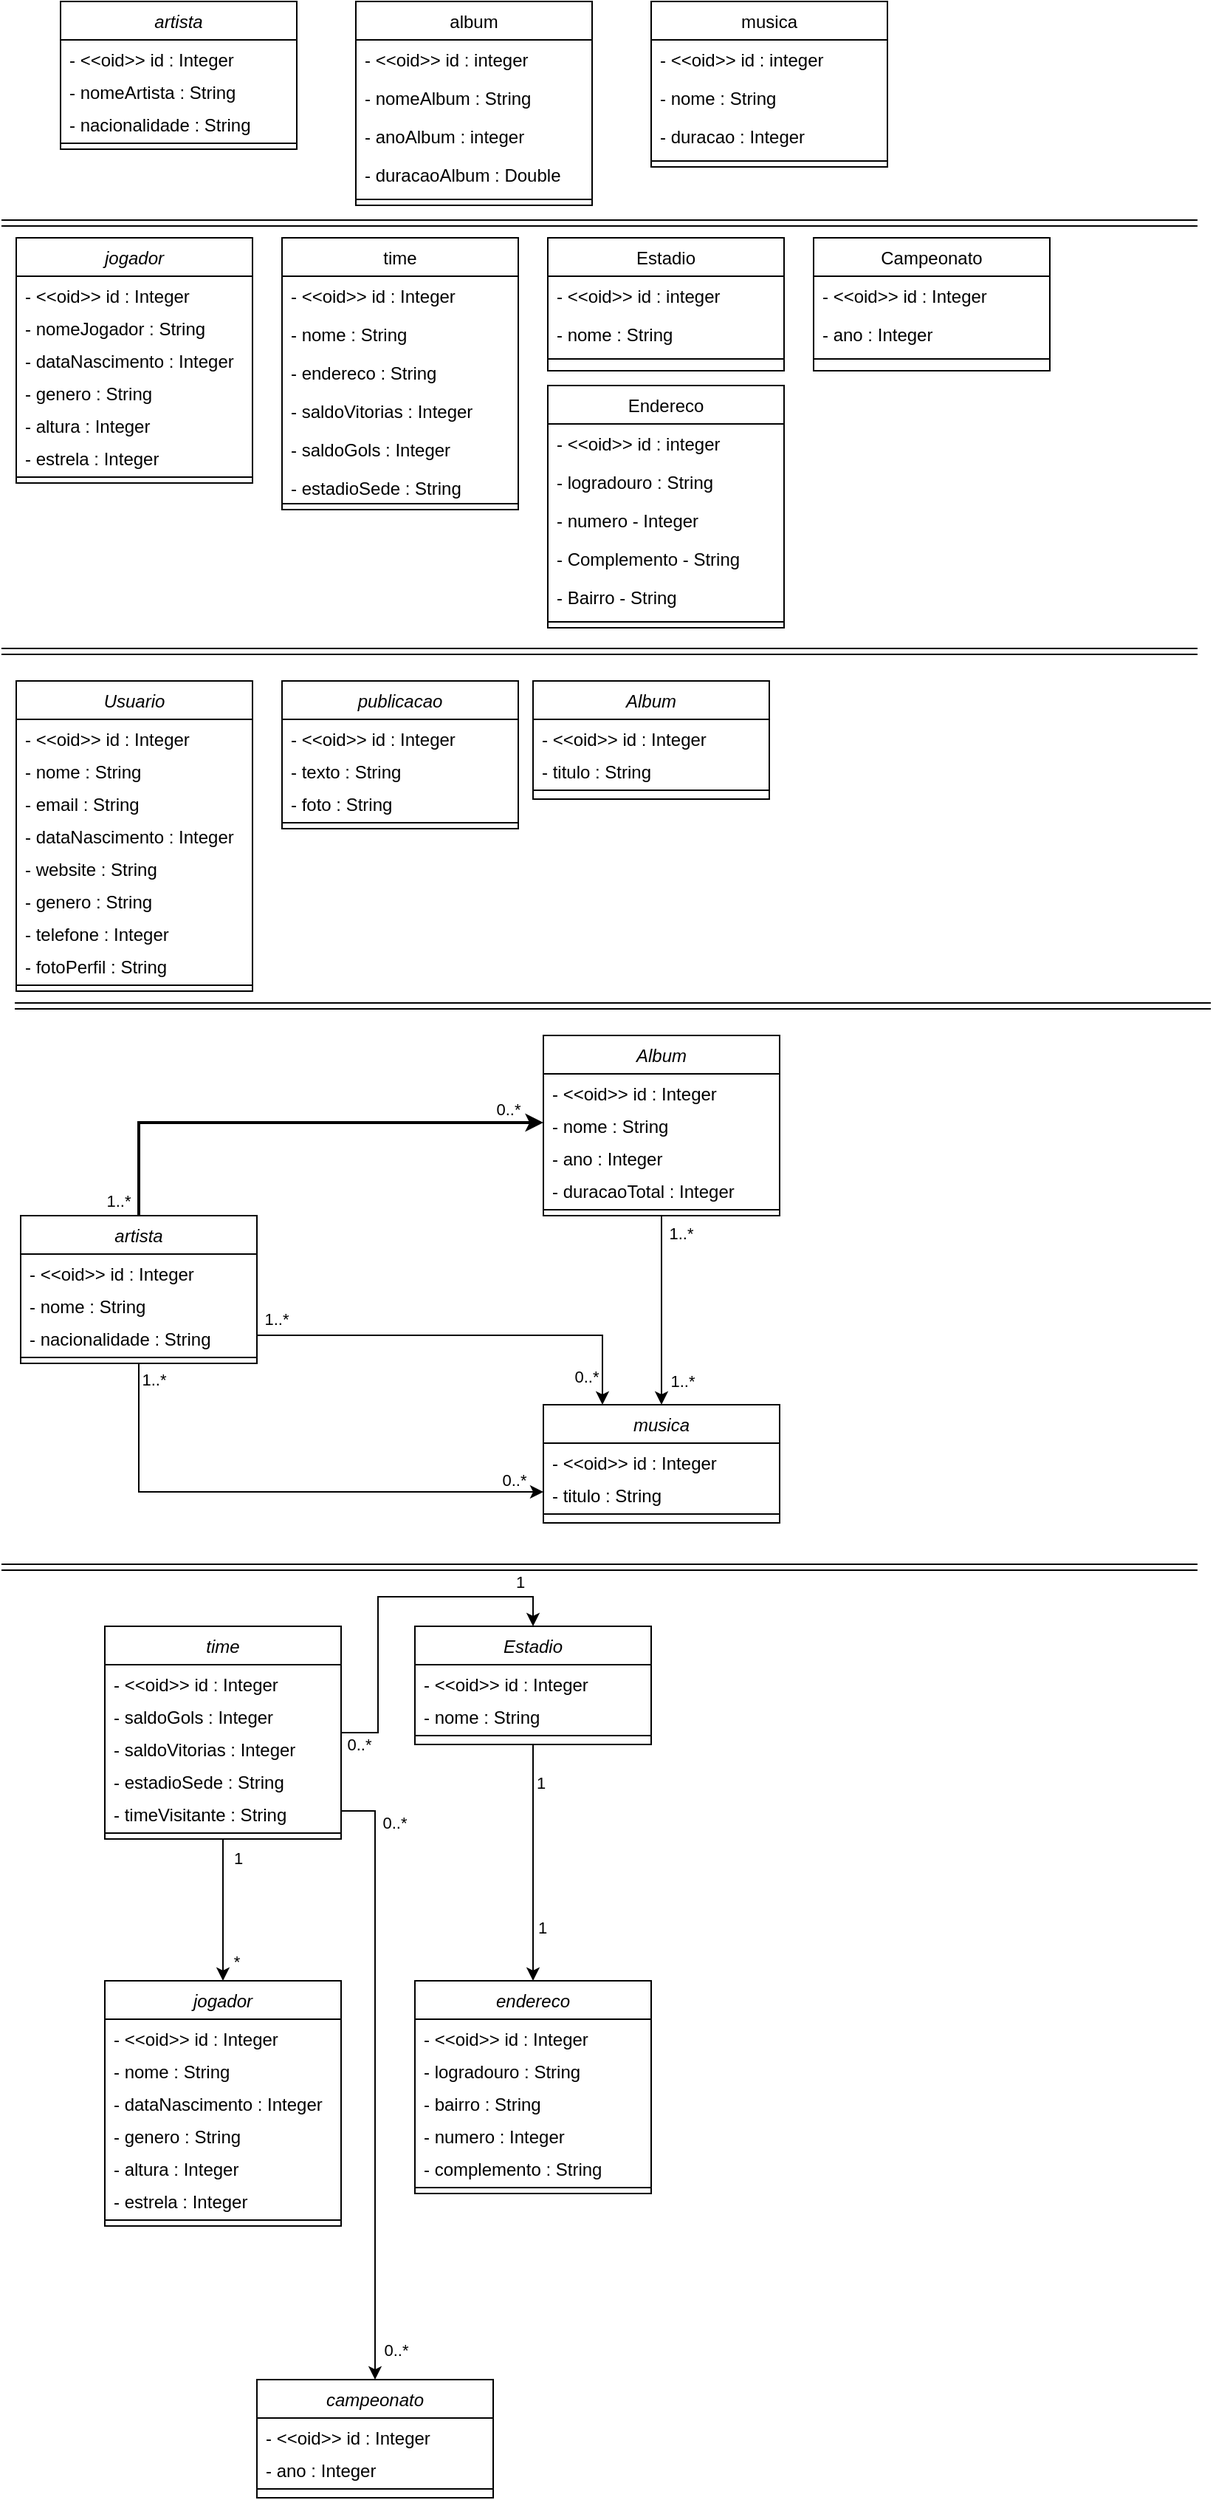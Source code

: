<mxfile version="22.1.7" type="github">
  <diagram id="C5RBs43oDa-KdzZeNtuy" name="Page-1">
    <mxGraphModel dx="1004" dy="642" grid="1" gridSize="10" guides="1" tooltips="1" connect="1" arrows="1" fold="1" page="1" pageScale="1" pageWidth="827" pageHeight="1169" math="0" shadow="0">
      <root>
        <mxCell id="WIyWlLk6GJQsqaUBKTNV-0" />
        <mxCell id="WIyWlLk6GJQsqaUBKTNV-1" parent="WIyWlLk6GJQsqaUBKTNV-0" />
        <mxCell id="zkfFHV4jXpPFQw0GAbJ--0" value="artista" style="swimlane;fontStyle=2;align=center;verticalAlign=top;childLayout=stackLayout;horizontal=1;startSize=26;horizontalStack=0;resizeParent=1;resizeLast=0;collapsible=1;marginBottom=0;rounded=0;shadow=0;strokeWidth=1;" parent="WIyWlLk6GJQsqaUBKTNV-1" vertex="1">
          <mxGeometry x="40" y="40" width="160" height="100" as="geometry">
            <mxRectangle x="230" y="140" width="160" height="26" as="alternateBounds" />
          </mxGeometry>
        </mxCell>
        <mxCell id="zkfFHV4jXpPFQw0GAbJ--1" value="- &lt;&lt;oid&gt;&gt; id : Integer" style="text;align=left;verticalAlign=top;spacingLeft=4;spacingRight=4;overflow=hidden;rotatable=0;points=[[0,0.5],[1,0.5]];portConstraint=eastwest;" parent="zkfFHV4jXpPFQw0GAbJ--0" vertex="1">
          <mxGeometry y="26" width="160" height="22" as="geometry" />
        </mxCell>
        <mxCell id="GjbUlt5qz_9yMM0hO7gG-6" value="- nomeArtista : String" style="text;align=left;verticalAlign=top;spacingLeft=4;spacingRight=4;overflow=hidden;rotatable=0;points=[[0,0.5],[1,0.5]];portConstraint=eastwest;" parent="zkfFHV4jXpPFQw0GAbJ--0" vertex="1">
          <mxGeometry y="48" width="160" height="22" as="geometry" />
        </mxCell>
        <mxCell id="GjbUlt5qz_9yMM0hO7gG-7" value="- nacionalidade : String" style="text;align=left;verticalAlign=top;spacingLeft=4;spacingRight=4;overflow=hidden;rotatable=0;points=[[0,0.5],[1,0.5]];portConstraint=eastwest;" parent="zkfFHV4jXpPFQw0GAbJ--0" vertex="1">
          <mxGeometry y="70" width="160" height="22" as="geometry" />
        </mxCell>
        <mxCell id="zkfFHV4jXpPFQw0GAbJ--4" value="" style="line;html=1;strokeWidth=1;align=left;verticalAlign=middle;spacingTop=-1;spacingLeft=3;spacingRight=3;rotatable=0;labelPosition=right;points=[];portConstraint=eastwest;" parent="zkfFHV4jXpPFQw0GAbJ--0" vertex="1">
          <mxGeometry y="92" width="160" height="8" as="geometry" />
        </mxCell>
        <mxCell id="zkfFHV4jXpPFQw0GAbJ--6" value="musica" style="swimlane;fontStyle=0;align=center;verticalAlign=top;childLayout=stackLayout;horizontal=1;startSize=26;horizontalStack=0;resizeParent=1;resizeLast=0;collapsible=1;marginBottom=0;rounded=0;shadow=0;strokeWidth=1;" parent="WIyWlLk6GJQsqaUBKTNV-1" vertex="1">
          <mxGeometry x="440" y="40" width="160" height="112" as="geometry">
            <mxRectangle x="130" y="380" width="160" height="26" as="alternateBounds" />
          </mxGeometry>
        </mxCell>
        <mxCell id="GjbUlt5qz_9yMM0hO7gG-10" value="- &lt;&lt;oid&gt;&gt; id : integer" style="text;align=left;verticalAlign=top;spacingLeft=4;spacingRight=4;overflow=hidden;rotatable=0;points=[[0,0.5],[1,0.5]];portConstraint=eastwest;rounded=0;shadow=0;html=0;" parent="zkfFHV4jXpPFQw0GAbJ--6" vertex="1">
          <mxGeometry y="26" width="160" height="26" as="geometry" />
        </mxCell>
        <mxCell id="zkfFHV4jXpPFQw0GAbJ--7" value="- nome : String" style="text;align=left;verticalAlign=top;spacingLeft=4;spacingRight=4;overflow=hidden;rotatable=0;points=[[0,0.5],[1,0.5]];portConstraint=eastwest;" parent="zkfFHV4jXpPFQw0GAbJ--6" vertex="1">
          <mxGeometry y="52" width="160" height="26" as="geometry" />
        </mxCell>
        <mxCell id="zkfFHV4jXpPFQw0GAbJ--8" value="- duracao : Integer" style="text;align=left;verticalAlign=top;spacingLeft=4;spacingRight=4;overflow=hidden;rotatable=0;points=[[0,0.5],[1,0.5]];portConstraint=eastwest;rounded=0;shadow=0;html=0;" parent="zkfFHV4jXpPFQw0GAbJ--6" vertex="1">
          <mxGeometry y="78" width="160" height="26" as="geometry" />
        </mxCell>
        <mxCell id="zkfFHV4jXpPFQw0GAbJ--9" value="" style="line;html=1;strokeWidth=1;align=left;verticalAlign=middle;spacingTop=-1;spacingLeft=3;spacingRight=3;rotatable=0;labelPosition=right;points=[];portConstraint=eastwest;" parent="zkfFHV4jXpPFQw0GAbJ--6" vertex="1">
          <mxGeometry y="104" width="160" height="8" as="geometry" />
        </mxCell>
        <mxCell id="zkfFHV4jXpPFQw0GAbJ--17" value="album" style="swimlane;fontStyle=0;align=center;verticalAlign=top;childLayout=stackLayout;horizontal=1;startSize=26;horizontalStack=0;resizeParent=1;resizeLast=0;collapsible=1;marginBottom=0;rounded=0;shadow=0;strokeWidth=1;" parent="WIyWlLk6GJQsqaUBKTNV-1" vertex="1">
          <mxGeometry x="240" y="40" width="160" height="138" as="geometry">
            <mxRectangle x="550" y="140" width="160" height="26" as="alternateBounds" />
          </mxGeometry>
        </mxCell>
        <mxCell id="GjbUlt5qz_9yMM0hO7gG-9" value="- &lt;&lt;oid&gt;&gt; id : integer" style="text;align=left;verticalAlign=top;spacingLeft=4;spacingRight=4;overflow=hidden;rotatable=0;points=[[0,0.5],[1,0.5]];portConstraint=eastwest;" parent="zkfFHV4jXpPFQw0GAbJ--17" vertex="1">
          <mxGeometry y="26" width="160" height="26" as="geometry" />
        </mxCell>
        <mxCell id="zkfFHV4jXpPFQw0GAbJ--18" value="- nomeAlbum : String" style="text;align=left;verticalAlign=top;spacingLeft=4;spacingRight=4;overflow=hidden;rotatable=0;points=[[0,0.5],[1,0.5]];portConstraint=eastwest;" parent="zkfFHV4jXpPFQw0GAbJ--17" vertex="1">
          <mxGeometry y="52" width="160" height="26" as="geometry" />
        </mxCell>
        <mxCell id="zkfFHV4jXpPFQw0GAbJ--19" value="- anoAlbum : integer" style="text;align=left;verticalAlign=top;spacingLeft=4;spacingRight=4;overflow=hidden;rotatable=0;points=[[0,0.5],[1,0.5]];portConstraint=eastwest;rounded=0;shadow=0;html=0;" parent="zkfFHV4jXpPFQw0GAbJ--17" vertex="1">
          <mxGeometry y="78" width="160" height="26" as="geometry" />
        </mxCell>
        <mxCell id="zkfFHV4jXpPFQw0GAbJ--20" value="- duracaoAlbum : Double" style="text;align=left;verticalAlign=top;spacingLeft=4;spacingRight=4;overflow=hidden;rotatable=0;points=[[0,0.5],[1,0.5]];portConstraint=eastwest;rounded=0;shadow=0;html=0;" parent="zkfFHV4jXpPFQw0GAbJ--17" vertex="1">
          <mxGeometry y="104" width="160" height="26" as="geometry" />
        </mxCell>
        <mxCell id="zkfFHV4jXpPFQw0GAbJ--23" value="" style="line;html=1;strokeWidth=1;align=left;verticalAlign=middle;spacingTop=-1;spacingLeft=3;spacingRight=3;rotatable=0;labelPosition=right;points=[];portConstraint=eastwest;" parent="zkfFHV4jXpPFQw0GAbJ--17" vertex="1">
          <mxGeometry y="130" width="160" height="8" as="geometry" />
        </mxCell>
        <mxCell id="GjbUlt5qz_9yMM0hO7gG-11" value="jogador" style="swimlane;fontStyle=2;align=center;verticalAlign=top;childLayout=stackLayout;horizontal=1;startSize=26;horizontalStack=0;resizeParent=1;resizeLast=0;collapsible=1;marginBottom=0;rounded=0;shadow=0;strokeWidth=1;" parent="WIyWlLk6GJQsqaUBKTNV-1" vertex="1">
          <mxGeometry x="10" y="200" width="160" height="166" as="geometry">
            <mxRectangle x="230" y="140" width="160" height="26" as="alternateBounds" />
          </mxGeometry>
        </mxCell>
        <mxCell id="GjbUlt5qz_9yMM0hO7gG-12" value="- &lt;&lt;oid&gt;&gt; id : Integer" style="text;align=left;verticalAlign=top;spacingLeft=4;spacingRight=4;overflow=hidden;rotatable=0;points=[[0,0.5],[1,0.5]];portConstraint=eastwest;" parent="GjbUlt5qz_9yMM0hO7gG-11" vertex="1">
          <mxGeometry y="26" width="160" height="22" as="geometry" />
        </mxCell>
        <mxCell id="GjbUlt5qz_9yMM0hO7gG-13" value="- nomeJogador : String" style="text;align=left;verticalAlign=top;spacingLeft=4;spacingRight=4;overflow=hidden;rotatable=0;points=[[0,0.5],[1,0.5]];portConstraint=eastwest;" parent="GjbUlt5qz_9yMM0hO7gG-11" vertex="1">
          <mxGeometry y="48" width="160" height="22" as="geometry" />
        </mxCell>
        <mxCell id="GjbUlt5qz_9yMM0hO7gG-16" value="- dataNascimento : Integer" style="text;align=left;verticalAlign=top;spacingLeft=4;spacingRight=4;overflow=hidden;rotatable=0;points=[[0,0.5],[1,0.5]];portConstraint=eastwest;" parent="GjbUlt5qz_9yMM0hO7gG-11" vertex="1">
          <mxGeometry y="70" width="160" height="22" as="geometry" />
        </mxCell>
        <mxCell id="GjbUlt5qz_9yMM0hO7gG-14" value="- genero : String" style="text;align=left;verticalAlign=top;spacingLeft=4;spacingRight=4;overflow=hidden;rotatable=0;points=[[0,0.5],[1,0.5]];portConstraint=eastwest;" parent="GjbUlt5qz_9yMM0hO7gG-11" vertex="1">
          <mxGeometry y="92" width="160" height="22" as="geometry" />
        </mxCell>
        <mxCell id="GjbUlt5qz_9yMM0hO7gG-17" value="- altura : Integer" style="text;align=left;verticalAlign=top;spacingLeft=4;spacingRight=4;overflow=hidden;rotatable=0;points=[[0,0.5],[1,0.5]];portConstraint=eastwest;" parent="GjbUlt5qz_9yMM0hO7gG-11" vertex="1">
          <mxGeometry y="114" width="160" height="22" as="geometry" />
        </mxCell>
        <mxCell id="GjbUlt5qz_9yMM0hO7gG-18" value="- estrela : Integer" style="text;align=left;verticalAlign=top;spacingLeft=4;spacingRight=4;overflow=hidden;rotatable=0;points=[[0,0.5],[1,0.5]];portConstraint=eastwest;" parent="GjbUlt5qz_9yMM0hO7gG-11" vertex="1">
          <mxGeometry y="136" width="160" height="22" as="geometry" />
        </mxCell>
        <mxCell id="GjbUlt5qz_9yMM0hO7gG-15" value="" style="line;html=1;strokeWidth=1;align=left;verticalAlign=middle;spacingTop=-1;spacingLeft=3;spacingRight=3;rotatable=0;labelPosition=right;points=[];portConstraint=eastwest;" parent="GjbUlt5qz_9yMM0hO7gG-11" vertex="1">
          <mxGeometry y="158" width="160" height="8" as="geometry" />
        </mxCell>
        <mxCell id="GjbUlt5qz_9yMM0hO7gG-19" value="Endereco" style="swimlane;fontStyle=0;align=center;verticalAlign=top;childLayout=stackLayout;horizontal=1;startSize=26;horizontalStack=0;resizeParent=1;resizeLast=0;collapsible=1;marginBottom=0;rounded=0;shadow=0;strokeWidth=1;" parent="WIyWlLk6GJQsqaUBKTNV-1" vertex="1">
          <mxGeometry x="370" y="300" width="160" height="164" as="geometry">
            <mxRectangle x="130" y="380" width="160" height="26" as="alternateBounds" />
          </mxGeometry>
        </mxCell>
        <mxCell id="GjbUlt5qz_9yMM0hO7gG-20" value="- &lt;&lt;oid&gt;&gt; id : integer" style="text;align=left;verticalAlign=top;spacingLeft=4;spacingRight=4;overflow=hidden;rotatable=0;points=[[0,0.5],[1,0.5]];portConstraint=eastwest;rounded=0;shadow=0;html=0;" parent="GjbUlt5qz_9yMM0hO7gG-19" vertex="1">
          <mxGeometry y="26" width="160" height="26" as="geometry" />
        </mxCell>
        <mxCell id="GjbUlt5qz_9yMM0hO7gG-21" value="- logradouro : String" style="text;align=left;verticalAlign=top;spacingLeft=4;spacingRight=4;overflow=hidden;rotatable=0;points=[[0,0.5],[1,0.5]];portConstraint=eastwest;" parent="GjbUlt5qz_9yMM0hO7gG-19" vertex="1">
          <mxGeometry y="52" width="160" height="26" as="geometry" />
        </mxCell>
        <mxCell id="GjbUlt5qz_9yMM0hO7gG-22" value="- numero - Integer" style="text;align=left;verticalAlign=top;spacingLeft=4;spacingRight=4;overflow=hidden;rotatable=0;points=[[0,0.5],[1,0.5]];portConstraint=eastwest;rounded=0;shadow=0;html=0;" parent="GjbUlt5qz_9yMM0hO7gG-19" vertex="1">
          <mxGeometry y="78" width="160" height="26" as="geometry" />
        </mxCell>
        <mxCell id="GjbUlt5qz_9yMM0hO7gG-42" value="- Complemento - String" style="text;align=left;verticalAlign=top;spacingLeft=4;spacingRight=4;overflow=hidden;rotatable=0;points=[[0,0.5],[1,0.5]];portConstraint=eastwest;rounded=0;shadow=0;html=0;" parent="GjbUlt5qz_9yMM0hO7gG-19" vertex="1">
          <mxGeometry y="104" width="160" height="26" as="geometry" />
        </mxCell>
        <mxCell id="GjbUlt5qz_9yMM0hO7gG-43" value="- Bairro - String" style="text;align=left;verticalAlign=top;spacingLeft=4;spacingRight=4;overflow=hidden;rotatable=0;points=[[0,0.5],[1,0.5]];portConstraint=eastwest;rounded=0;shadow=0;html=0;" parent="GjbUlt5qz_9yMM0hO7gG-19" vertex="1">
          <mxGeometry y="130" width="160" height="26" as="geometry" />
        </mxCell>
        <mxCell id="GjbUlt5qz_9yMM0hO7gG-23" value="" style="line;html=1;strokeWidth=1;align=left;verticalAlign=middle;spacingTop=-1;spacingLeft=3;spacingRight=3;rotatable=0;labelPosition=right;points=[];portConstraint=eastwest;" parent="GjbUlt5qz_9yMM0hO7gG-19" vertex="1">
          <mxGeometry y="156" width="160" height="8" as="geometry" />
        </mxCell>
        <mxCell id="GjbUlt5qz_9yMM0hO7gG-24" value="Estadio" style="swimlane;fontStyle=0;align=center;verticalAlign=top;childLayout=stackLayout;horizontal=1;startSize=26;horizontalStack=0;resizeParent=1;resizeLast=0;collapsible=1;marginBottom=0;rounded=0;shadow=0;strokeWidth=1;" parent="WIyWlLk6GJQsqaUBKTNV-1" vertex="1">
          <mxGeometry x="370" y="200" width="160" height="90" as="geometry">
            <mxRectangle x="130" y="380" width="160" height="26" as="alternateBounds" />
          </mxGeometry>
        </mxCell>
        <mxCell id="GjbUlt5qz_9yMM0hO7gG-25" value="- &lt;&lt;oid&gt;&gt; id : integer" style="text;align=left;verticalAlign=top;spacingLeft=4;spacingRight=4;overflow=hidden;rotatable=0;points=[[0,0.5],[1,0.5]];portConstraint=eastwest;rounded=0;shadow=0;html=0;" parent="GjbUlt5qz_9yMM0hO7gG-24" vertex="1">
          <mxGeometry y="26" width="160" height="26" as="geometry" />
        </mxCell>
        <mxCell id="GjbUlt5qz_9yMM0hO7gG-26" value="- nome : String" style="text;align=left;verticalAlign=top;spacingLeft=4;spacingRight=4;overflow=hidden;rotatable=0;points=[[0,0.5],[1,0.5]];portConstraint=eastwest;" parent="GjbUlt5qz_9yMM0hO7gG-24" vertex="1">
          <mxGeometry y="52" width="160" height="26" as="geometry" />
        </mxCell>
        <mxCell id="GjbUlt5qz_9yMM0hO7gG-28" value="" style="line;html=1;strokeWidth=1;align=left;verticalAlign=middle;spacingTop=-1;spacingLeft=3;spacingRight=3;rotatable=0;labelPosition=right;points=[];portConstraint=eastwest;" parent="GjbUlt5qz_9yMM0hO7gG-24" vertex="1">
          <mxGeometry y="78" width="160" height="8" as="geometry" />
        </mxCell>
        <mxCell id="GjbUlt5qz_9yMM0hO7gG-29" value="time" style="swimlane;fontStyle=0;align=center;verticalAlign=top;childLayout=stackLayout;horizontal=1;startSize=26;horizontalStack=0;resizeParent=1;resizeLast=0;collapsible=1;marginBottom=0;rounded=0;shadow=0;strokeWidth=1;" parent="WIyWlLk6GJQsqaUBKTNV-1" vertex="1">
          <mxGeometry x="190" y="200" width="160" height="184" as="geometry">
            <mxRectangle x="130" y="380" width="160" height="26" as="alternateBounds" />
          </mxGeometry>
        </mxCell>
        <mxCell id="GjbUlt5qz_9yMM0hO7gG-30" value="- &lt;&lt;oid&gt;&gt; id : Integer" style="text;align=left;verticalAlign=top;spacingLeft=4;spacingRight=4;overflow=hidden;rotatable=0;points=[[0,0.5],[1,0.5]];portConstraint=eastwest;rounded=0;shadow=0;html=0;" parent="GjbUlt5qz_9yMM0hO7gG-29" vertex="1">
          <mxGeometry y="26" width="160" height="26" as="geometry" />
        </mxCell>
        <mxCell id="GjbUlt5qz_9yMM0hO7gG-31" value="- nome : String" style="text;align=left;verticalAlign=top;spacingLeft=4;spacingRight=4;overflow=hidden;rotatable=0;points=[[0,0.5],[1,0.5]];portConstraint=eastwest;" parent="GjbUlt5qz_9yMM0hO7gG-29" vertex="1">
          <mxGeometry y="52" width="160" height="26" as="geometry" />
        </mxCell>
        <mxCell id="GjbUlt5qz_9yMM0hO7gG-32" value="- endereco : String" style="text;align=left;verticalAlign=top;spacingLeft=4;spacingRight=4;overflow=hidden;rotatable=0;points=[[0,0.5],[1,0.5]];portConstraint=eastwest;rounded=0;shadow=0;html=0;" parent="GjbUlt5qz_9yMM0hO7gG-29" vertex="1">
          <mxGeometry y="78" width="160" height="26" as="geometry" />
        </mxCell>
        <mxCell id="GjbUlt5qz_9yMM0hO7gG-39" value="- saldoVitorias : Integer" style="text;align=left;verticalAlign=top;spacingLeft=4;spacingRight=4;overflow=hidden;rotatable=0;points=[[0,0.5],[1,0.5]];portConstraint=eastwest;rounded=0;shadow=0;html=0;" parent="GjbUlt5qz_9yMM0hO7gG-29" vertex="1">
          <mxGeometry y="104" width="160" height="26" as="geometry" />
        </mxCell>
        <mxCell id="GjbUlt5qz_9yMM0hO7gG-40" value="- saldoGols : Integer" style="text;align=left;verticalAlign=top;spacingLeft=4;spacingRight=4;overflow=hidden;rotatable=0;points=[[0,0.5],[1,0.5]];portConstraint=eastwest;rounded=0;shadow=0;html=0;" parent="GjbUlt5qz_9yMM0hO7gG-29" vertex="1">
          <mxGeometry y="130" width="160" height="26" as="geometry" />
        </mxCell>
        <mxCell id="GjbUlt5qz_9yMM0hO7gG-41" value="- estadioSede : String" style="text;align=left;verticalAlign=top;spacingLeft=4;spacingRight=4;overflow=hidden;rotatable=0;points=[[0,0.5],[1,0.5]];portConstraint=eastwest;rounded=0;shadow=0;html=0;" parent="GjbUlt5qz_9yMM0hO7gG-29" vertex="1">
          <mxGeometry y="156" width="160" height="20" as="geometry" />
        </mxCell>
        <mxCell id="GjbUlt5qz_9yMM0hO7gG-33" value="" style="line;html=1;strokeWidth=1;align=left;verticalAlign=middle;spacingTop=-1;spacingLeft=3;spacingRight=3;rotatable=0;labelPosition=right;points=[];portConstraint=eastwest;" parent="GjbUlt5qz_9yMM0hO7gG-29" vertex="1">
          <mxGeometry y="176" width="160" height="8" as="geometry" />
        </mxCell>
        <mxCell id="GjbUlt5qz_9yMM0hO7gG-34" value="Campeonato" style="swimlane;fontStyle=0;align=center;verticalAlign=top;childLayout=stackLayout;horizontal=1;startSize=26;horizontalStack=0;resizeParent=1;resizeLast=0;collapsible=1;marginBottom=0;rounded=0;shadow=0;strokeWidth=1;" parent="WIyWlLk6GJQsqaUBKTNV-1" vertex="1">
          <mxGeometry x="550" y="200" width="160" height="90" as="geometry">
            <mxRectangle x="130" y="380" width="160" height="26" as="alternateBounds" />
          </mxGeometry>
        </mxCell>
        <mxCell id="GjbUlt5qz_9yMM0hO7gG-35" value="- &lt;&lt;oid&gt;&gt; id : Integer" style="text;align=left;verticalAlign=top;spacingLeft=4;spacingRight=4;overflow=hidden;rotatable=0;points=[[0,0.5],[1,0.5]];portConstraint=eastwest;rounded=0;shadow=0;html=0;" parent="GjbUlt5qz_9yMM0hO7gG-34" vertex="1">
          <mxGeometry y="26" width="160" height="26" as="geometry" />
        </mxCell>
        <mxCell id="GjbUlt5qz_9yMM0hO7gG-36" value="- ano : Integer" style="text;align=left;verticalAlign=top;spacingLeft=4;spacingRight=4;overflow=hidden;rotatable=0;points=[[0,0.5],[1,0.5]];portConstraint=eastwest;" parent="GjbUlt5qz_9yMM0hO7gG-34" vertex="1">
          <mxGeometry y="52" width="160" height="26" as="geometry" />
        </mxCell>
        <mxCell id="GjbUlt5qz_9yMM0hO7gG-38" value="" style="line;html=1;strokeWidth=1;align=left;verticalAlign=middle;spacingTop=-1;spacingLeft=3;spacingRight=3;rotatable=0;labelPosition=right;points=[];portConstraint=eastwest;" parent="GjbUlt5qz_9yMM0hO7gG-34" vertex="1">
          <mxGeometry y="78" width="160" height="8" as="geometry" />
        </mxCell>
        <mxCell id="GjbUlt5qz_9yMM0hO7gG-44" value="" style="shape=link;html=1;rounded=0;" parent="WIyWlLk6GJQsqaUBKTNV-1" edge="1">
          <mxGeometry width="100" relative="1" as="geometry">
            <mxPoint y="190" as="sourcePoint" />
            <mxPoint x="810" y="190" as="targetPoint" />
            <Array as="points">
              <mxPoint x="470" y="190" />
            </Array>
          </mxGeometry>
        </mxCell>
        <mxCell id="GjbUlt5qz_9yMM0hO7gG-51" value="" style="shape=link;html=1;rounded=0;" parent="WIyWlLk6GJQsqaUBKTNV-1" edge="1">
          <mxGeometry width="100" relative="1" as="geometry">
            <mxPoint y="480" as="sourcePoint" />
            <mxPoint x="810" y="480" as="targetPoint" />
            <Array as="points">
              <mxPoint x="470" y="480" />
            </Array>
          </mxGeometry>
        </mxCell>
        <mxCell id="GjbUlt5qz_9yMM0hO7gG-52" value="Usuario" style="swimlane;fontStyle=2;align=center;verticalAlign=top;childLayout=stackLayout;horizontal=1;startSize=26;horizontalStack=0;resizeParent=1;resizeLast=0;collapsible=1;marginBottom=0;rounded=0;shadow=0;strokeWidth=1;" parent="WIyWlLk6GJQsqaUBKTNV-1" vertex="1">
          <mxGeometry x="10" y="500" width="160" height="210" as="geometry">
            <mxRectangle x="230" y="140" width="160" height="26" as="alternateBounds" />
          </mxGeometry>
        </mxCell>
        <mxCell id="GjbUlt5qz_9yMM0hO7gG-53" value="- &lt;&lt;oid&gt;&gt; id : Integer" style="text;align=left;verticalAlign=top;spacingLeft=4;spacingRight=4;overflow=hidden;rotatable=0;points=[[0,0.5],[1,0.5]];portConstraint=eastwest;" parent="GjbUlt5qz_9yMM0hO7gG-52" vertex="1">
          <mxGeometry y="26" width="160" height="22" as="geometry" />
        </mxCell>
        <mxCell id="GjbUlt5qz_9yMM0hO7gG-54" value="- nome : String" style="text;align=left;verticalAlign=top;spacingLeft=4;spacingRight=4;overflow=hidden;rotatable=0;points=[[0,0.5],[1,0.5]];portConstraint=eastwest;" parent="GjbUlt5qz_9yMM0hO7gG-52" vertex="1">
          <mxGeometry y="48" width="160" height="22" as="geometry" />
        </mxCell>
        <mxCell id="GjbUlt5qz_9yMM0hO7gG-55" value="- email : String" style="text;align=left;verticalAlign=top;spacingLeft=4;spacingRight=4;overflow=hidden;rotatable=0;points=[[0,0.5],[1,0.5]];portConstraint=eastwest;" parent="GjbUlt5qz_9yMM0hO7gG-52" vertex="1">
          <mxGeometry y="70" width="160" height="22" as="geometry" />
        </mxCell>
        <mxCell id="GjbUlt5qz_9yMM0hO7gG-56" value="- dataNascimento : Integer" style="text;align=left;verticalAlign=top;spacingLeft=4;spacingRight=4;overflow=hidden;rotatable=0;points=[[0,0.5],[1,0.5]];portConstraint=eastwest;" parent="GjbUlt5qz_9yMM0hO7gG-52" vertex="1">
          <mxGeometry y="92" width="160" height="22" as="geometry" />
        </mxCell>
        <mxCell id="GjbUlt5qz_9yMM0hO7gG-57" value="- website : String" style="text;align=left;verticalAlign=top;spacingLeft=4;spacingRight=4;overflow=hidden;rotatable=0;points=[[0,0.5],[1,0.5]];portConstraint=eastwest;" parent="GjbUlt5qz_9yMM0hO7gG-52" vertex="1">
          <mxGeometry y="114" width="160" height="22" as="geometry" />
        </mxCell>
        <mxCell id="GjbUlt5qz_9yMM0hO7gG-58" value="- genero : String" style="text;align=left;verticalAlign=top;spacingLeft=4;spacingRight=4;overflow=hidden;rotatable=0;points=[[0,0.5],[1,0.5]];portConstraint=eastwest;" parent="GjbUlt5qz_9yMM0hO7gG-52" vertex="1">
          <mxGeometry y="136" width="160" height="22" as="geometry" />
        </mxCell>
        <mxCell id="GjbUlt5qz_9yMM0hO7gG-60" value="- telefone : Integer" style="text;align=left;verticalAlign=top;spacingLeft=4;spacingRight=4;overflow=hidden;rotatable=0;points=[[0,0.5],[1,0.5]];portConstraint=eastwest;" parent="GjbUlt5qz_9yMM0hO7gG-52" vertex="1">
          <mxGeometry y="158" width="160" height="22" as="geometry" />
        </mxCell>
        <mxCell id="GjbUlt5qz_9yMM0hO7gG-61" value="- fotoPerfil : String" style="text;align=left;verticalAlign=top;spacingLeft=4;spacingRight=4;overflow=hidden;rotatable=0;points=[[0,0.5],[1,0.5]];portConstraint=eastwest;" parent="GjbUlt5qz_9yMM0hO7gG-52" vertex="1">
          <mxGeometry y="180" width="160" height="22" as="geometry" />
        </mxCell>
        <mxCell id="GjbUlt5qz_9yMM0hO7gG-59" value="" style="line;html=1;strokeWidth=1;align=left;verticalAlign=middle;spacingTop=-1;spacingLeft=3;spacingRight=3;rotatable=0;labelPosition=right;points=[];portConstraint=eastwest;" parent="GjbUlt5qz_9yMM0hO7gG-52" vertex="1">
          <mxGeometry y="202" width="160" height="8" as="geometry" />
        </mxCell>
        <mxCell id="GjbUlt5qz_9yMM0hO7gG-62" value="Album" style="swimlane;fontStyle=2;align=center;verticalAlign=top;childLayout=stackLayout;horizontal=1;startSize=26;horizontalStack=0;resizeParent=1;resizeLast=0;collapsible=1;marginBottom=0;rounded=0;shadow=0;strokeWidth=1;" parent="WIyWlLk6GJQsqaUBKTNV-1" vertex="1">
          <mxGeometry x="360" y="500" width="160" height="80" as="geometry">
            <mxRectangle x="230" y="140" width="160" height="26" as="alternateBounds" />
          </mxGeometry>
        </mxCell>
        <mxCell id="GjbUlt5qz_9yMM0hO7gG-63" value="- &lt;&lt;oid&gt;&gt; id : Integer" style="text;align=left;verticalAlign=top;spacingLeft=4;spacingRight=4;overflow=hidden;rotatable=0;points=[[0,0.5],[1,0.5]];portConstraint=eastwest;" parent="GjbUlt5qz_9yMM0hO7gG-62" vertex="1">
          <mxGeometry y="26" width="160" height="22" as="geometry" />
        </mxCell>
        <mxCell id="GjbUlt5qz_9yMM0hO7gG-64" value="- titulo : String" style="text;align=left;verticalAlign=top;spacingLeft=4;spacingRight=4;overflow=hidden;rotatable=0;points=[[0,0.5],[1,0.5]];portConstraint=eastwest;" parent="GjbUlt5qz_9yMM0hO7gG-62" vertex="1">
          <mxGeometry y="48" width="160" height="22" as="geometry" />
        </mxCell>
        <mxCell id="GjbUlt5qz_9yMM0hO7gG-71" value="" style="line;html=1;strokeWidth=1;align=left;verticalAlign=middle;spacingTop=-1;spacingLeft=3;spacingRight=3;rotatable=0;labelPosition=right;points=[];portConstraint=eastwest;" parent="GjbUlt5qz_9yMM0hO7gG-62" vertex="1">
          <mxGeometry y="70" width="160" height="8" as="geometry" />
        </mxCell>
        <mxCell id="GjbUlt5qz_9yMM0hO7gG-72" value="publicacao" style="swimlane;fontStyle=2;align=center;verticalAlign=top;childLayout=stackLayout;horizontal=1;startSize=26;horizontalStack=0;resizeParent=1;resizeLast=0;collapsible=1;marginBottom=0;rounded=0;shadow=0;strokeWidth=1;" parent="WIyWlLk6GJQsqaUBKTNV-1" vertex="1">
          <mxGeometry x="190" y="500" width="160" height="100" as="geometry">
            <mxRectangle x="230" y="140" width="160" height="26" as="alternateBounds" />
          </mxGeometry>
        </mxCell>
        <mxCell id="GjbUlt5qz_9yMM0hO7gG-73" value="- &lt;&lt;oid&gt;&gt; id : Integer" style="text;align=left;verticalAlign=top;spacingLeft=4;spacingRight=4;overflow=hidden;rotatable=0;points=[[0,0.5],[1,0.5]];portConstraint=eastwest;" parent="GjbUlt5qz_9yMM0hO7gG-72" vertex="1">
          <mxGeometry y="26" width="160" height="22" as="geometry" />
        </mxCell>
        <mxCell id="GjbUlt5qz_9yMM0hO7gG-74" value="- texto : String" style="text;align=left;verticalAlign=top;spacingLeft=4;spacingRight=4;overflow=hidden;rotatable=0;points=[[0,0.5],[1,0.5]];portConstraint=eastwest;" parent="GjbUlt5qz_9yMM0hO7gG-72" vertex="1">
          <mxGeometry y="48" width="160" height="22" as="geometry" />
        </mxCell>
        <mxCell id="GjbUlt5qz_9yMM0hO7gG-76" value="- foto : String" style="text;align=left;verticalAlign=top;spacingLeft=4;spacingRight=4;overflow=hidden;rotatable=0;points=[[0,0.5],[1,0.5]];portConstraint=eastwest;" parent="GjbUlt5qz_9yMM0hO7gG-72" vertex="1">
          <mxGeometry y="70" width="160" height="22" as="geometry" />
        </mxCell>
        <mxCell id="GjbUlt5qz_9yMM0hO7gG-75" value="" style="line;html=1;strokeWidth=1;align=left;verticalAlign=middle;spacingTop=-1;spacingLeft=3;spacingRight=3;rotatable=0;labelPosition=right;points=[];portConstraint=eastwest;" parent="GjbUlt5qz_9yMM0hO7gG-72" vertex="1">
          <mxGeometry y="92" width="160" height="8" as="geometry" />
        </mxCell>
        <mxCell id="4S1kMfiDq2eJ7GSX0uuJ-0" value="" style="shape=link;html=1;rounded=0;" edge="1" parent="WIyWlLk6GJQsqaUBKTNV-1">
          <mxGeometry width="100" relative="1" as="geometry">
            <mxPoint x="9" y="720" as="sourcePoint" />
            <mxPoint x="819" y="720" as="targetPoint" />
            <Array as="points">
              <mxPoint x="479" y="720" />
            </Array>
          </mxGeometry>
        </mxCell>
        <mxCell id="4S1kMfiDq2eJ7GSX0uuJ-17" style="edgeStyle=orthogonalEdgeStyle;rounded=0;orthogonalLoop=1;jettySize=auto;html=1;entryX=0;entryY=0.5;entryDx=0;entryDy=0;strokeWidth=2;labelPosition=left;verticalLabelPosition=middle;align=right;verticalAlign=middle;labelBorderColor=none;" edge="1" parent="WIyWlLk6GJQsqaUBKTNV-1" source="4S1kMfiDq2eJ7GSX0uuJ-1" target="4S1kMfiDq2eJ7GSX0uuJ-12">
          <mxGeometry relative="1" as="geometry" />
        </mxCell>
        <mxCell id="4S1kMfiDq2eJ7GSX0uuJ-26" value="0..*" style="edgeLabel;html=1;align=center;verticalAlign=middle;resizable=0;points=[];" vertex="1" connectable="0" parent="4S1kMfiDq2eJ7GSX0uuJ-17">
          <mxGeometry x="0.723" y="1" relative="1" as="geometry">
            <mxPoint x="22" y="-8" as="offset" />
          </mxGeometry>
        </mxCell>
        <mxCell id="4S1kMfiDq2eJ7GSX0uuJ-27" value="1..*" style="edgeLabel;html=1;align=center;verticalAlign=middle;resizable=0;points=[];" vertex="1" connectable="0" parent="4S1kMfiDq2eJ7GSX0uuJ-17">
          <mxGeometry x="-0.851" y="1" relative="1" as="geometry">
            <mxPoint x="-13" y="15" as="offset" />
          </mxGeometry>
        </mxCell>
        <mxCell id="4S1kMfiDq2eJ7GSX0uuJ-22" style="edgeStyle=orthogonalEdgeStyle;rounded=0;orthogonalLoop=1;jettySize=auto;html=1;entryX=0;entryY=0.5;entryDx=0;entryDy=0;" edge="1" parent="WIyWlLk6GJQsqaUBKTNV-1" source="4S1kMfiDq2eJ7GSX0uuJ-1" target="4S1kMfiDq2eJ7GSX0uuJ-8">
          <mxGeometry relative="1" as="geometry" />
        </mxCell>
        <mxCell id="4S1kMfiDq2eJ7GSX0uuJ-23" value="0..*" style="edgeLabel;html=1;align=center;verticalAlign=middle;resizable=0;points=[];" vertex="1" connectable="0" parent="4S1kMfiDq2eJ7GSX0uuJ-22">
          <mxGeometry x="0.911" relative="1" as="geometry">
            <mxPoint x="-4" y="-8" as="offset" />
          </mxGeometry>
        </mxCell>
        <mxCell id="4S1kMfiDq2eJ7GSX0uuJ-28" value="1..*" style="edgeLabel;html=1;align=center;verticalAlign=middle;resizable=0;points=[];" vertex="1" connectable="0" parent="4S1kMfiDq2eJ7GSX0uuJ-22">
          <mxGeometry x="-0.793" y="1" relative="1" as="geometry">
            <mxPoint x="9" y="-27" as="offset" />
          </mxGeometry>
        </mxCell>
        <mxCell id="4S1kMfiDq2eJ7GSX0uuJ-1" value="artista" style="swimlane;fontStyle=2;align=center;verticalAlign=top;childLayout=stackLayout;horizontal=1;startSize=26;horizontalStack=0;resizeParent=1;resizeLast=0;collapsible=1;marginBottom=0;rounded=0;shadow=0;strokeWidth=1;" vertex="1" parent="WIyWlLk6GJQsqaUBKTNV-1">
          <mxGeometry x="13" y="862" width="160" height="100" as="geometry">
            <mxRectangle x="230" y="140" width="160" height="26" as="alternateBounds" />
          </mxGeometry>
        </mxCell>
        <mxCell id="4S1kMfiDq2eJ7GSX0uuJ-2" value="- &lt;&lt;oid&gt;&gt; id : Integer" style="text;align=left;verticalAlign=top;spacingLeft=4;spacingRight=4;overflow=hidden;rotatable=0;points=[[0,0.5],[1,0.5]];portConstraint=eastwest;" vertex="1" parent="4S1kMfiDq2eJ7GSX0uuJ-1">
          <mxGeometry y="26" width="160" height="22" as="geometry" />
        </mxCell>
        <mxCell id="4S1kMfiDq2eJ7GSX0uuJ-3" value="- nome : String" style="text;align=left;verticalAlign=top;spacingLeft=4;spacingRight=4;overflow=hidden;rotatable=0;points=[[0,0.5],[1,0.5]];portConstraint=eastwest;" vertex="1" parent="4S1kMfiDq2eJ7GSX0uuJ-1">
          <mxGeometry y="48" width="160" height="22" as="geometry" />
        </mxCell>
        <mxCell id="4S1kMfiDq2eJ7GSX0uuJ-4" value="- nacionalidade : String" style="text;align=left;verticalAlign=top;spacingLeft=4;spacingRight=4;overflow=hidden;rotatable=0;points=[[0,0.5],[1,0.5]];portConstraint=eastwest;" vertex="1" parent="4S1kMfiDq2eJ7GSX0uuJ-1">
          <mxGeometry y="70" width="160" height="22" as="geometry" />
        </mxCell>
        <mxCell id="4S1kMfiDq2eJ7GSX0uuJ-5" value="" style="line;html=1;strokeWidth=1;align=left;verticalAlign=middle;spacingTop=-1;spacingLeft=3;spacingRight=3;rotatable=0;labelPosition=right;points=[];portConstraint=eastwest;" vertex="1" parent="4S1kMfiDq2eJ7GSX0uuJ-1">
          <mxGeometry y="92" width="160" height="8" as="geometry" />
        </mxCell>
        <mxCell id="4S1kMfiDq2eJ7GSX0uuJ-6" value="musica" style="swimlane;fontStyle=2;align=center;verticalAlign=top;childLayout=stackLayout;horizontal=1;startSize=26;horizontalStack=0;resizeParent=1;resizeLast=0;collapsible=1;marginBottom=0;rounded=0;shadow=0;strokeWidth=1;" vertex="1" parent="WIyWlLk6GJQsqaUBKTNV-1">
          <mxGeometry x="367" y="990" width="160" height="80" as="geometry">
            <mxRectangle x="230" y="140" width="160" height="26" as="alternateBounds" />
          </mxGeometry>
        </mxCell>
        <mxCell id="4S1kMfiDq2eJ7GSX0uuJ-7" value="- &lt;&lt;oid&gt;&gt; id : Integer" style="text;align=left;verticalAlign=top;spacingLeft=4;spacingRight=4;overflow=hidden;rotatable=0;points=[[0,0.5],[1,0.5]];portConstraint=eastwest;" vertex="1" parent="4S1kMfiDq2eJ7GSX0uuJ-6">
          <mxGeometry y="26" width="160" height="22" as="geometry" />
        </mxCell>
        <mxCell id="4S1kMfiDq2eJ7GSX0uuJ-8" value="- titulo : String" style="text;align=left;verticalAlign=top;spacingLeft=4;spacingRight=4;overflow=hidden;rotatable=0;points=[[0,0.5],[1,0.5]];portConstraint=eastwest;" vertex="1" parent="4S1kMfiDq2eJ7GSX0uuJ-6">
          <mxGeometry y="48" width="160" height="22" as="geometry" />
        </mxCell>
        <mxCell id="4S1kMfiDq2eJ7GSX0uuJ-9" value="" style="line;html=1;strokeWidth=1;align=left;verticalAlign=middle;spacingTop=-1;spacingLeft=3;spacingRight=3;rotatable=0;labelPosition=right;points=[];portConstraint=eastwest;" vertex="1" parent="4S1kMfiDq2eJ7GSX0uuJ-6">
          <mxGeometry y="70" width="160" height="8" as="geometry" />
        </mxCell>
        <mxCell id="4S1kMfiDq2eJ7GSX0uuJ-25" style="edgeStyle=orthogonalEdgeStyle;rounded=0;orthogonalLoop=1;jettySize=auto;html=1;entryX=0.5;entryY=0;entryDx=0;entryDy=0;" edge="1" parent="WIyWlLk6GJQsqaUBKTNV-1" source="4S1kMfiDq2eJ7GSX0uuJ-10" target="4S1kMfiDq2eJ7GSX0uuJ-6">
          <mxGeometry relative="1" as="geometry" />
        </mxCell>
        <mxCell id="4S1kMfiDq2eJ7GSX0uuJ-29" value="1..*" style="edgeLabel;html=1;align=center;verticalAlign=middle;resizable=0;points=[];" vertex="1" connectable="0" parent="4S1kMfiDq2eJ7GSX0uuJ-25">
          <mxGeometry x="-0.823" relative="1" as="geometry">
            <mxPoint x="13" as="offset" />
          </mxGeometry>
        </mxCell>
        <mxCell id="4S1kMfiDq2eJ7GSX0uuJ-30" value="1..*" style="edgeLabel;html=1;align=center;verticalAlign=middle;resizable=0;points=[];" vertex="1" connectable="0" parent="4S1kMfiDq2eJ7GSX0uuJ-25">
          <mxGeometry x="0.739" y="1" relative="1" as="geometry">
            <mxPoint x="13" as="offset" />
          </mxGeometry>
        </mxCell>
        <mxCell id="4S1kMfiDq2eJ7GSX0uuJ-10" value="Album" style="swimlane;fontStyle=2;align=center;verticalAlign=top;childLayout=stackLayout;horizontal=1;startSize=26;horizontalStack=0;resizeParent=1;resizeLast=0;collapsible=1;marginBottom=0;rounded=0;shadow=0;strokeWidth=1;" vertex="1" parent="WIyWlLk6GJQsqaUBKTNV-1">
          <mxGeometry x="367" y="740" width="160" height="122" as="geometry">
            <mxRectangle x="230" y="140" width="160" height="26" as="alternateBounds" />
          </mxGeometry>
        </mxCell>
        <mxCell id="4S1kMfiDq2eJ7GSX0uuJ-11" value="- &lt;&lt;oid&gt;&gt; id : Integer" style="text;align=left;verticalAlign=top;spacingLeft=4;spacingRight=4;overflow=hidden;rotatable=0;points=[[0,0.5],[1,0.5]];portConstraint=eastwest;" vertex="1" parent="4S1kMfiDq2eJ7GSX0uuJ-10">
          <mxGeometry y="26" width="160" height="22" as="geometry" />
        </mxCell>
        <mxCell id="4S1kMfiDq2eJ7GSX0uuJ-12" value="- nome : String" style="text;align=left;verticalAlign=top;spacingLeft=4;spacingRight=4;overflow=hidden;rotatable=0;points=[[0,0.5],[1,0.5]];portConstraint=eastwest;" vertex="1" parent="4S1kMfiDq2eJ7GSX0uuJ-10">
          <mxGeometry y="48" width="160" height="22" as="geometry" />
        </mxCell>
        <mxCell id="4S1kMfiDq2eJ7GSX0uuJ-14" value="- ano : Integer" style="text;align=left;verticalAlign=top;spacingLeft=4;spacingRight=4;overflow=hidden;rotatable=0;points=[[0,0.5],[1,0.5]];portConstraint=eastwest;" vertex="1" parent="4S1kMfiDq2eJ7GSX0uuJ-10">
          <mxGeometry y="70" width="160" height="22" as="geometry" />
        </mxCell>
        <mxCell id="4S1kMfiDq2eJ7GSX0uuJ-15" value="- duracaoTotal : Integer" style="text;align=left;verticalAlign=top;spacingLeft=4;spacingRight=4;overflow=hidden;rotatable=0;points=[[0,0.5],[1,0.5]];portConstraint=eastwest;" vertex="1" parent="4S1kMfiDq2eJ7GSX0uuJ-10">
          <mxGeometry y="92" width="160" height="22" as="geometry" />
        </mxCell>
        <mxCell id="4S1kMfiDq2eJ7GSX0uuJ-13" value="" style="line;html=1;strokeWidth=1;align=left;verticalAlign=middle;spacingTop=-1;spacingLeft=3;spacingRight=3;rotatable=0;labelPosition=right;points=[];portConstraint=eastwest;" vertex="1" parent="4S1kMfiDq2eJ7GSX0uuJ-10">
          <mxGeometry y="114" width="160" height="8" as="geometry" />
        </mxCell>
        <mxCell id="4S1kMfiDq2eJ7GSX0uuJ-31" style="edgeStyle=orthogonalEdgeStyle;rounded=0;orthogonalLoop=1;jettySize=auto;html=1;entryX=0.25;entryY=0;entryDx=0;entryDy=0;" edge="1" parent="WIyWlLk6GJQsqaUBKTNV-1" source="4S1kMfiDq2eJ7GSX0uuJ-4" target="4S1kMfiDq2eJ7GSX0uuJ-6">
          <mxGeometry relative="1" as="geometry" />
        </mxCell>
        <mxCell id="4S1kMfiDq2eJ7GSX0uuJ-32" value="0..*" style="edgeLabel;html=1;align=center;verticalAlign=middle;resizable=0;points=[];" vertex="1" connectable="0" parent="4S1kMfiDq2eJ7GSX0uuJ-31">
          <mxGeometry x="0.925" relative="1" as="geometry">
            <mxPoint x="-11" y="-9" as="offset" />
          </mxGeometry>
        </mxCell>
        <mxCell id="4S1kMfiDq2eJ7GSX0uuJ-33" value="1..*" style="edgeLabel;html=1;align=center;verticalAlign=middle;resizable=0;points=[];" vertex="1" connectable="0" parent="4S1kMfiDq2eJ7GSX0uuJ-31">
          <mxGeometry x="-0.832" y="-3" relative="1" as="geometry">
            <mxPoint x="-11" y="-14" as="offset" />
          </mxGeometry>
        </mxCell>
        <mxCell id="4S1kMfiDq2eJ7GSX0uuJ-34" value="" style="shape=link;html=1;rounded=0;" edge="1" parent="WIyWlLk6GJQsqaUBKTNV-1">
          <mxGeometry width="100" relative="1" as="geometry">
            <mxPoint y="1100" as="sourcePoint" />
            <mxPoint x="810" y="1100" as="targetPoint" />
            <Array as="points">
              <mxPoint x="470" y="1100" />
            </Array>
          </mxGeometry>
        </mxCell>
        <mxCell id="4S1kMfiDq2eJ7GSX0uuJ-35" value="jogador" style="swimlane;fontStyle=2;align=center;verticalAlign=top;childLayout=stackLayout;horizontal=1;startSize=26;horizontalStack=0;resizeParent=1;resizeLast=0;collapsible=1;marginBottom=0;rounded=0;shadow=0;strokeWidth=1;" vertex="1" parent="WIyWlLk6GJQsqaUBKTNV-1">
          <mxGeometry x="70" y="1380" width="160" height="166" as="geometry">
            <mxRectangle x="230" y="140" width="160" height="26" as="alternateBounds" />
          </mxGeometry>
        </mxCell>
        <mxCell id="4S1kMfiDq2eJ7GSX0uuJ-36" value="- &lt;&lt;oid&gt;&gt; id : Integer" style="text;align=left;verticalAlign=top;spacingLeft=4;spacingRight=4;overflow=hidden;rotatable=0;points=[[0,0.5],[1,0.5]];portConstraint=eastwest;" vertex="1" parent="4S1kMfiDq2eJ7GSX0uuJ-35">
          <mxGeometry y="26" width="160" height="22" as="geometry" />
        </mxCell>
        <mxCell id="4S1kMfiDq2eJ7GSX0uuJ-37" value="- nome : String" style="text;align=left;verticalAlign=top;spacingLeft=4;spacingRight=4;overflow=hidden;rotatable=0;points=[[0,0.5],[1,0.5]];portConstraint=eastwest;" vertex="1" parent="4S1kMfiDq2eJ7GSX0uuJ-35">
          <mxGeometry y="48" width="160" height="22" as="geometry" />
        </mxCell>
        <mxCell id="4S1kMfiDq2eJ7GSX0uuJ-38" value="- dataNascimento : Integer" style="text;align=left;verticalAlign=top;spacingLeft=4;spacingRight=4;overflow=hidden;rotatable=0;points=[[0,0.5],[1,0.5]];portConstraint=eastwest;" vertex="1" parent="4S1kMfiDq2eJ7GSX0uuJ-35">
          <mxGeometry y="70" width="160" height="22" as="geometry" />
        </mxCell>
        <mxCell id="4S1kMfiDq2eJ7GSX0uuJ-40" value="- genero : String" style="text;align=left;verticalAlign=top;spacingLeft=4;spacingRight=4;overflow=hidden;rotatable=0;points=[[0,0.5],[1,0.5]];portConstraint=eastwest;" vertex="1" parent="4S1kMfiDq2eJ7GSX0uuJ-35">
          <mxGeometry y="92" width="160" height="22" as="geometry" />
        </mxCell>
        <mxCell id="4S1kMfiDq2eJ7GSX0uuJ-41" value="- altura : Integer" style="text;align=left;verticalAlign=top;spacingLeft=4;spacingRight=4;overflow=hidden;rotatable=0;points=[[0,0.5],[1,0.5]];portConstraint=eastwest;" vertex="1" parent="4S1kMfiDq2eJ7GSX0uuJ-35">
          <mxGeometry y="114" width="160" height="22" as="geometry" />
        </mxCell>
        <mxCell id="4S1kMfiDq2eJ7GSX0uuJ-77" value="- estrela : Integer" style="text;align=left;verticalAlign=top;spacingLeft=4;spacingRight=4;overflow=hidden;rotatable=0;points=[[0,0.5],[1,0.5]];portConstraint=eastwest;" vertex="1" parent="4S1kMfiDq2eJ7GSX0uuJ-35">
          <mxGeometry y="136" width="160" height="22" as="geometry" />
        </mxCell>
        <mxCell id="4S1kMfiDq2eJ7GSX0uuJ-39" value="" style="line;html=1;strokeWidth=1;align=left;verticalAlign=middle;spacingTop=-1;spacingLeft=3;spacingRight=3;rotatable=0;labelPosition=right;points=[];portConstraint=eastwest;" vertex="1" parent="4S1kMfiDq2eJ7GSX0uuJ-35">
          <mxGeometry y="158" width="160" height="8" as="geometry" />
        </mxCell>
        <mxCell id="4S1kMfiDq2eJ7GSX0uuJ-78" style="edgeStyle=orthogonalEdgeStyle;rounded=0;orthogonalLoop=1;jettySize=auto;html=1;entryX=0.5;entryY=0;entryDx=0;entryDy=0;" edge="1" parent="WIyWlLk6GJQsqaUBKTNV-1" source="4S1kMfiDq2eJ7GSX0uuJ-42" target="4S1kMfiDq2eJ7GSX0uuJ-55">
          <mxGeometry relative="1" as="geometry" />
        </mxCell>
        <mxCell id="4S1kMfiDq2eJ7GSX0uuJ-83" value="1" style="edgeLabel;html=1;align=center;verticalAlign=middle;resizable=0;points=[];" vertex="1" connectable="0" parent="4S1kMfiDq2eJ7GSX0uuJ-78">
          <mxGeometry x="0.761" y="-1" relative="1" as="geometry">
            <mxPoint y="-11" as="offset" />
          </mxGeometry>
        </mxCell>
        <mxCell id="4S1kMfiDq2eJ7GSX0uuJ-84" value="0..*" style="edgeLabel;html=1;align=center;verticalAlign=middle;resizable=0;points=[];" vertex="1" connectable="0" parent="4S1kMfiDq2eJ7GSX0uuJ-78">
          <mxGeometry x="-0.908" y="-3" relative="1" as="geometry">
            <mxPoint x="1" y="5" as="offset" />
          </mxGeometry>
        </mxCell>
        <mxCell id="4S1kMfiDq2eJ7GSX0uuJ-94" style="edgeStyle=orthogonalEdgeStyle;rounded=0;orthogonalLoop=1;jettySize=auto;html=1;entryX=0.5;entryY=0;entryDx=0;entryDy=0;" edge="1" parent="WIyWlLk6GJQsqaUBKTNV-1" source="4S1kMfiDq2eJ7GSX0uuJ-42" target="4S1kMfiDq2eJ7GSX0uuJ-35">
          <mxGeometry relative="1" as="geometry" />
        </mxCell>
        <mxCell id="4S1kMfiDq2eJ7GSX0uuJ-95" value="*" style="edgeLabel;html=1;align=center;verticalAlign=middle;resizable=0;points=[];" vertex="1" connectable="0" parent="4S1kMfiDq2eJ7GSX0uuJ-94">
          <mxGeometry x="0.717" y="3" relative="1" as="geometry">
            <mxPoint x="6" as="offset" />
          </mxGeometry>
        </mxCell>
        <mxCell id="4S1kMfiDq2eJ7GSX0uuJ-96" value="1" style="edgeLabel;html=1;align=center;verticalAlign=middle;resizable=0;points=[];" vertex="1" connectable="0" parent="4S1kMfiDq2eJ7GSX0uuJ-94">
          <mxGeometry x="-0.752" y="-2" relative="1" as="geometry">
            <mxPoint x="12" y="1" as="offset" />
          </mxGeometry>
        </mxCell>
        <mxCell id="4S1kMfiDq2eJ7GSX0uuJ-42" value="time" style="swimlane;fontStyle=2;align=center;verticalAlign=top;childLayout=stackLayout;horizontal=1;startSize=26;horizontalStack=0;resizeParent=1;resizeLast=0;collapsible=1;marginBottom=0;rounded=0;shadow=0;strokeWidth=1;" vertex="1" parent="WIyWlLk6GJQsqaUBKTNV-1">
          <mxGeometry x="70" y="1140" width="160" height="144" as="geometry">
            <mxRectangle x="230" y="140" width="160" height="26" as="alternateBounds" />
          </mxGeometry>
        </mxCell>
        <mxCell id="4S1kMfiDq2eJ7GSX0uuJ-43" value="- &lt;&lt;oid&gt;&gt; id : Integer" style="text;align=left;verticalAlign=top;spacingLeft=4;spacingRight=4;overflow=hidden;rotatable=0;points=[[0,0.5],[1,0.5]];portConstraint=eastwest;" vertex="1" parent="4S1kMfiDq2eJ7GSX0uuJ-42">
          <mxGeometry y="26" width="160" height="22" as="geometry" />
        </mxCell>
        <mxCell id="4S1kMfiDq2eJ7GSX0uuJ-44" value="- saldoGols : Integer" style="text;align=left;verticalAlign=top;spacingLeft=4;spacingRight=4;overflow=hidden;rotatable=0;points=[[0,0.5],[1,0.5]];portConstraint=eastwest;" vertex="1" parent="4S1kMfiDq2eJ7GSX0uuJ-42">
          <mxGeometry y="48" width="160" height="22" as="geometry" />
        </mxCell>
        <mxCell id="4S1kMfiDq2eJ7GSX0uuJ-49" value="- saldoVitorias : Integer" style="text;align=left;verticalAlign=top;spacingLeft=4;spacingRight=4;overflow=hidden;rotatable=0;points=[[0,0.5],[1,0.5]];portConstraint=eastwest;" vertex="1" parent="4S1kMfiDq2eJ7GSX0uuJ-42">
          <mxGeometry y="70" width="160" height="22" as="geometry" />
        </mxCell>
        <mxCell id="4S1kMfiDq2eJ7GSX0uuJ-51" value="- estadioSede : String" style="text;align=left;verticalAlign=top;spacingLeft=4;spacingRight=4;overflow=hidden;rotatable=0;points=[[0,0.5],[1,0.5]];portConstraint=eastwest;" vertex="1" parent="4S1kMfiDq2eJ7GSX0uuJ-42">
          <mxGeometry y="92" width="160" height="22" as="geometry" />
        </mxCell>
        <mxCell id="4S1kMfiDq2eJ7GSX0uuJ-54" value="- timeVisitante : String" style="text;align=left;verticalAlign=top;spacingLeft=4;spacingRight=4;overflow=hidden;rotatable=0;points=[[0,0.5],[1,0.5]];portConstraint=eastwest;" vertex="1" parent="4S1kMfiDq2eJ7GSX0uuJ-42">
          <mxGeometry y="114" width="160" height="22" as="geometry" />
        </mxCell>
        <mxCell id="4S1kMfiDq2eJ7GSX0uuJ-48" value="" style="line;html=1;strokeWidth=1;align=left;verticalAlign=middle;spacingTop=-1;spacingLeft=3;spacingRight=3;rotatable=0;labelPosition=right;points=[];portConstraint=eastwest;" vertex="1" parent="4S1kMfiDq2eJ7GSX0uuJ-42">
          <mxGeometry y="136" width="160" height="8" as="geometry" />
        </mxCell>
        <mxCell id="4S1kMfiDq2eJ7GSX0uuJ-85" style="edgeStyle=orthogonalEdgeStyle;rounded=0;orthogonalLoop=1;jettySize=auto;html=1;entryX=0.5;entryY=0;entryDx=0;entryDy=0;" edge="1" parent="WIyWlLk6GJQsqaUBKTNV-1" source="4S1kMfiDq2eJ7GSX0uuJ-55" target="4S1kMfiDq2eJ7GSX0uuJ-65">
          <mxGeometry relative="1" as="geometry" />
        </mxCell>
        <mxCell id="4S1kMfiDq2eJ7GSX0uuJ-86" value="1" style="edgeLabel;html=1;align=center;verticalAlign=middle;resizable=0;points=[];" vertex="1" connectable="0" parent="4S1kMfiDq2eJ7GSX0uuJ-85">
          <mxGeometry x="-0.589" y="1" relative="1" as="geometry">
            <mxPoint x="4" y="-7" as="offset" />
          </mxGeometry>
        </mxCell>
        <mxCell id="4S1kMfiDq2eJ7GSX0uuJ-87" value="1" style="edgeLabel;html=1;align=center;verticalAlign=middle;resizable=0;points=[];" vertex="1" connectable="0" parent="4S1kMfiDq2eJ7GSX0uuJ-85">
          <mxGeometry x="0.55" y="1" relative="1" as="geometry">
            <mxPoint x="5" as="offset" />
          </mxGeometry>
        </mxCell>
        <mxCell id="4S1kMfiDq2eJ7GSX0uuJ-55" value="Estadio" style="swimlane;fontStyle=2;align=center;verticalAlign=top;childLayout=stackLayout;horizontal=1;startSize=26;horizontalStack=0;resizeParent=1;resizeLast=0;collapsible=1;marginBottom=0;rounded=0;shadow=0;strokeWidth=1;" vertex="1" parent="WIyWlLk6GJQsqaUBKTNV-1">
          <mxGeometry x="280" y="1140" width="160" height="80" as="geometry">
            <mxRectangle x="230" y="140" width="160" height="26" as="alternateBounds" />
          </mxGeometry>
        </mxCell>
        <mxCell id="4S1kMfiDq2eJ7GSX0uuJ-56" value="- &lt;&lt;oid&gt;&gt; id : Integer" style="text;align=left;verticalAlign=top;spacingLeft=4;spacingRight=4;overflow=hidden;rotatable=0;points=[[0,0.5],[1,0.5]];portConstraint=eastwest;" vertex="1" parent="4S1kMfiDq2eJ7GSX0uuJ-55">
          <mxGeometry y="26" width="160" height="22" as="geometry" />
        </mxCell>
        <mxCell id="4S1kMfiDq2eJ7GSX0uuJ-57" value="- nome : String" style="text;align=left;verticalAlign=top;spacingLeft=4;spacingRight=4;overflow=hidden;rotatable=0;points=[[0,0.5],[1,0.5]];portConstraint=eastwest;" vertex="1" parent="4S1kMfiDq2eJ7GSX0uuJ-55">
          <mxGeometry y="48" width="160" height="22" as="geometry" />
        </mxCell>
        <mxCell id="4S1kMfiDq2eJ7GSX0uuJ-62" value="" style="line;html=1;strokeWidth=1;align=left;verticalAlign=middle;spacingTop=-1;spacingLeft=3;spacingRight=3;rotatable=0;labelPosition=right;points=[];portConstraint=eastwest;" vertex="1" parent="4S1kMfiDq2eJ7GSX0uuJ-55">
          <mxGeometry y="70" width="160" height="8" as="geometry" />
        </mxCell>
        <mxCell id="4S1kMfiDq2eJ7GSX0uuJ-65" value="endereco" style="swimlane;fontStyle=2;align=center;verticalAlign=top;childLayout=stackLayout;horizontal=1;startSize=26;horizontalStack=0;resizeParent=1;resizeLast=0;collapsible=1;marginBottom=0;rounded=0;shadow=0;strokeWidth=1;" vertex="1" parent="WIyWlLk6GJQsqaUBKTNV-1">
          <mxGeometry x="280" y="1380" width="160" height="144" as="geometry">
            <mxRectangle x="230" y="140" width="160" height="26" as="alternateBounds" />
          </mxGeometry>
        </mxCell>
        <mxCell id="4S1kMfiDq2eJ7GSX0uuJ-66" value="- &lt;&lt;oid&gt;&gt; id : Integer" style="text;align=left;verticalAlign=top;spacingLeft=4;spacingRight=4;overflow=hidden;rotatable=0;points=[[0,0.5],[1,0.5]];portConstraint=eastwest;" vertex="1" parent="4S1kMfiDq2eJ7GSX0uuJ-65">
          <mxGeometry y="26" width="160" height="22" as="geometry" />
        </mxCell>
        <mxCell id="4S1kMfiDq2eJ7GSX0uuJ-67" value="- logradouro : String" style="text;align=left;verticalAlign=top;spacingLeft=4;spacingRight=4;overflow=hidden;rotatable=0;points=[[0,0.5],[1,0.5]];portConstraint=eastwest;" vertex="1" parent="4S1kMfiDq2eJ7GSX0uuJ-65">
          <mxGeometry y="48" width="160" height="22" as="geometry" />
        </mxCell>
        <mxCell id="4S1kMfiDq2eJ7GSX0uuJ-69" value="- bairro : String" style="text;align=left;verticalAlign=top;spacingLeft=4;spacingRight=4;overflow=hidden;rotatable=0;points=[[0,0.5],[1,0.5]];portConstraint=eastwest;" vertex="1" parent="4S1kMfiDq2eJ7GSX0uuJ-65">
          <mxGeometry y="70" width="160" height="22" as="geometry" />
        </mxCell>
        <mxCell id="4S1kMfiDq2eJ7GSX0uuJ-70" value="- numero : Integer" style="text;align=left;verticalAlign=top;spacingLeft=4;spacingRight=4;overflow=hidden;rotatable=0;points=[[0,0.5],[1,0.5]];portConstraint=eastwest;" vertex="1" parent="4S1kMfiDq2eJ7GSX0uuJ-65">
          <mxGeometry y="92" width="160" height="22" as="geometry" />
        </mxCell>
        <mxCell id="4S1kMfiDq2eJ7GSX0uuJ-71" value="- complemento : String" style="text;align=left;verticalAlign=top;spacingLeft=4;spacingRight=4;overflow=hidden;rotatable=0;points=[[0,0.5],[1,0.5]];portConstraint=eastwest;" vertex="1" parent="4S1kMfiDq2eJ7GSX0uuJ-65">
          <mxGeometry y="114" width="160" height="22" as="geometry" />
        </mxCell>
        <mxCell id="4S1kMfiDq2eJ7GSX0uuJ-68" value="" style="line;html=1;strokeWidth=1;align=left;verticalAlign=middle;spacingTop=-1;spacingLeft=3;spacingRight=3;rotatable=0;labelPosition=right;points=[];portConstraint=eastwest;" vertex="1" parent="4S1kMfiDq2eJ7GSX0uuJ-65">
          <mxGeometry y="136" width="160" height="8" as="geometry" />
        </mxCell>
        <mxCell id="4S1kMfiDq2eJ7GSX0uuJ-72" value="campeonato" style="swimlane;fontStyle=2;align=center;verticalAlign=top;childLayout=stackLayout;horizontal=1;startSize=26;horizontalStack=0;resizeParent=1;resizeLast=0;collapsible=1;marginBottom=0;rounded=0;shadow=0;strokeWidth=1;" vertex="1" parent="WIyWlLk6GJQsqaUBKTNV-1">
          <mxGeometry x="173" y="1650" width="160" height="80" as="geometry">
            <mxRectangle x="230" y="140" width="160" height="26" as="alternateBounds" />
          </mxGeometry>
        </mxCell>
        <mxCell id="4S1kMfiDq2eJ7GSX0uuJ-73" value="- &lt;&lt;oid&gt;&gt; id : Integer" style="text;align=left;verticalAlign=top;spacingLeft=4;spacingRight=4;overflow=hidden;rotatable=0;points=[[0,0.5],[1,0.5]];portConstraint=eastwest;" vertex="1" parent="4S1kMfiDq2eJ7GSX0uuJ-72">
          <mxGeometry y="26" width="160" height="22" as="geometry" />
        </mxCell>
        <mxCell id="4S1kMfiDq2eJ7GSX0uuJ-74" value="- ano : Integer" style="text;align=left;verticalAlign=top;spacingLeft=4;spacingRight=4;overflow=hidden;rotatable=0;points=[[0,0.5],[1,0.5]];portConstraint=eastwest;" vertex="1" parent="4S1kMfiDq2eJ7GSX0uuJ-72">
          <mxGeometry y="48" width="160" height="22" as="geometry" />
        </mxCell>
        <mxCell id="4S1kMfiDq2eJ7GSX0uuJ-75" value="" style="line;html=1;strokeWidth=1;align=left;verticalAlign=middle;spacingTop=-1;spacingLeft=3;spacingRight=3;rotatable=0;labelPosition=right;points=[];portConstraint=eastwest;" vertex="1" parent="4S1kMfiDq2eJ7GSX0uuJ-72">
          <mxGeometry y="70" width="160" height="8" as="geometry" />
        </mxCell>
        <mxCell id="4S1kMfiDq2eJ7GSX0uuJ-90" style="edgeStyle=orthogonalEdgeStyle;rounded=0;orthogonalLoop=1;jettySize=auto;html=1;entryX=0.5;entryY=0;entryDx=0;entryDy=0;" edge="1" parent="WIyWlLk6GJQsqaUBKTNV-1" source="4S1kMfiDq2eJ7GSX0uuJ-54" target="4S1kMfiDq2eJ7GSX0uuJ-72">
          <mxGeometry relative="1" as="geometry" />
        </mxCell>
        <mxCell id="4S1kMfiDq2eJ7GSX0uuJ-91" value="0..*" style="edgeLabel;html=1;align=center;verticalAlign=middle;resizable=0;points=[];" vertex="1" connectable="0" parent="4S1kMfiDq2eJ7GSX0uuJ-90">
          <mxGeometry x="-0.935" y="-1" relative="1" as="geometry">
            <mxPoint x="22" y="7" as="offset" />
          </mxGeometry>
        </mxCell>
        <mxCell id="4S1kMfiDq2eJ7GSX0uuJ-92" value="0..*" style="edgeLabel;html=1;align=center;verticalAlign=middle;resizable=0;points=[];" vertex="1" connectable="0" parent="4S1kMfiDq2eJ7GSX0uuJ-90">
          <mxGeometry x="0.786" y="3" relative="1" as="geometry">
            <mxPoint x="11" y="23" as="offset" />
          </mxGeometry>
        </mxCell>
      </root>
    </mxGraphModel>
  </diagram>
</mxfile>
